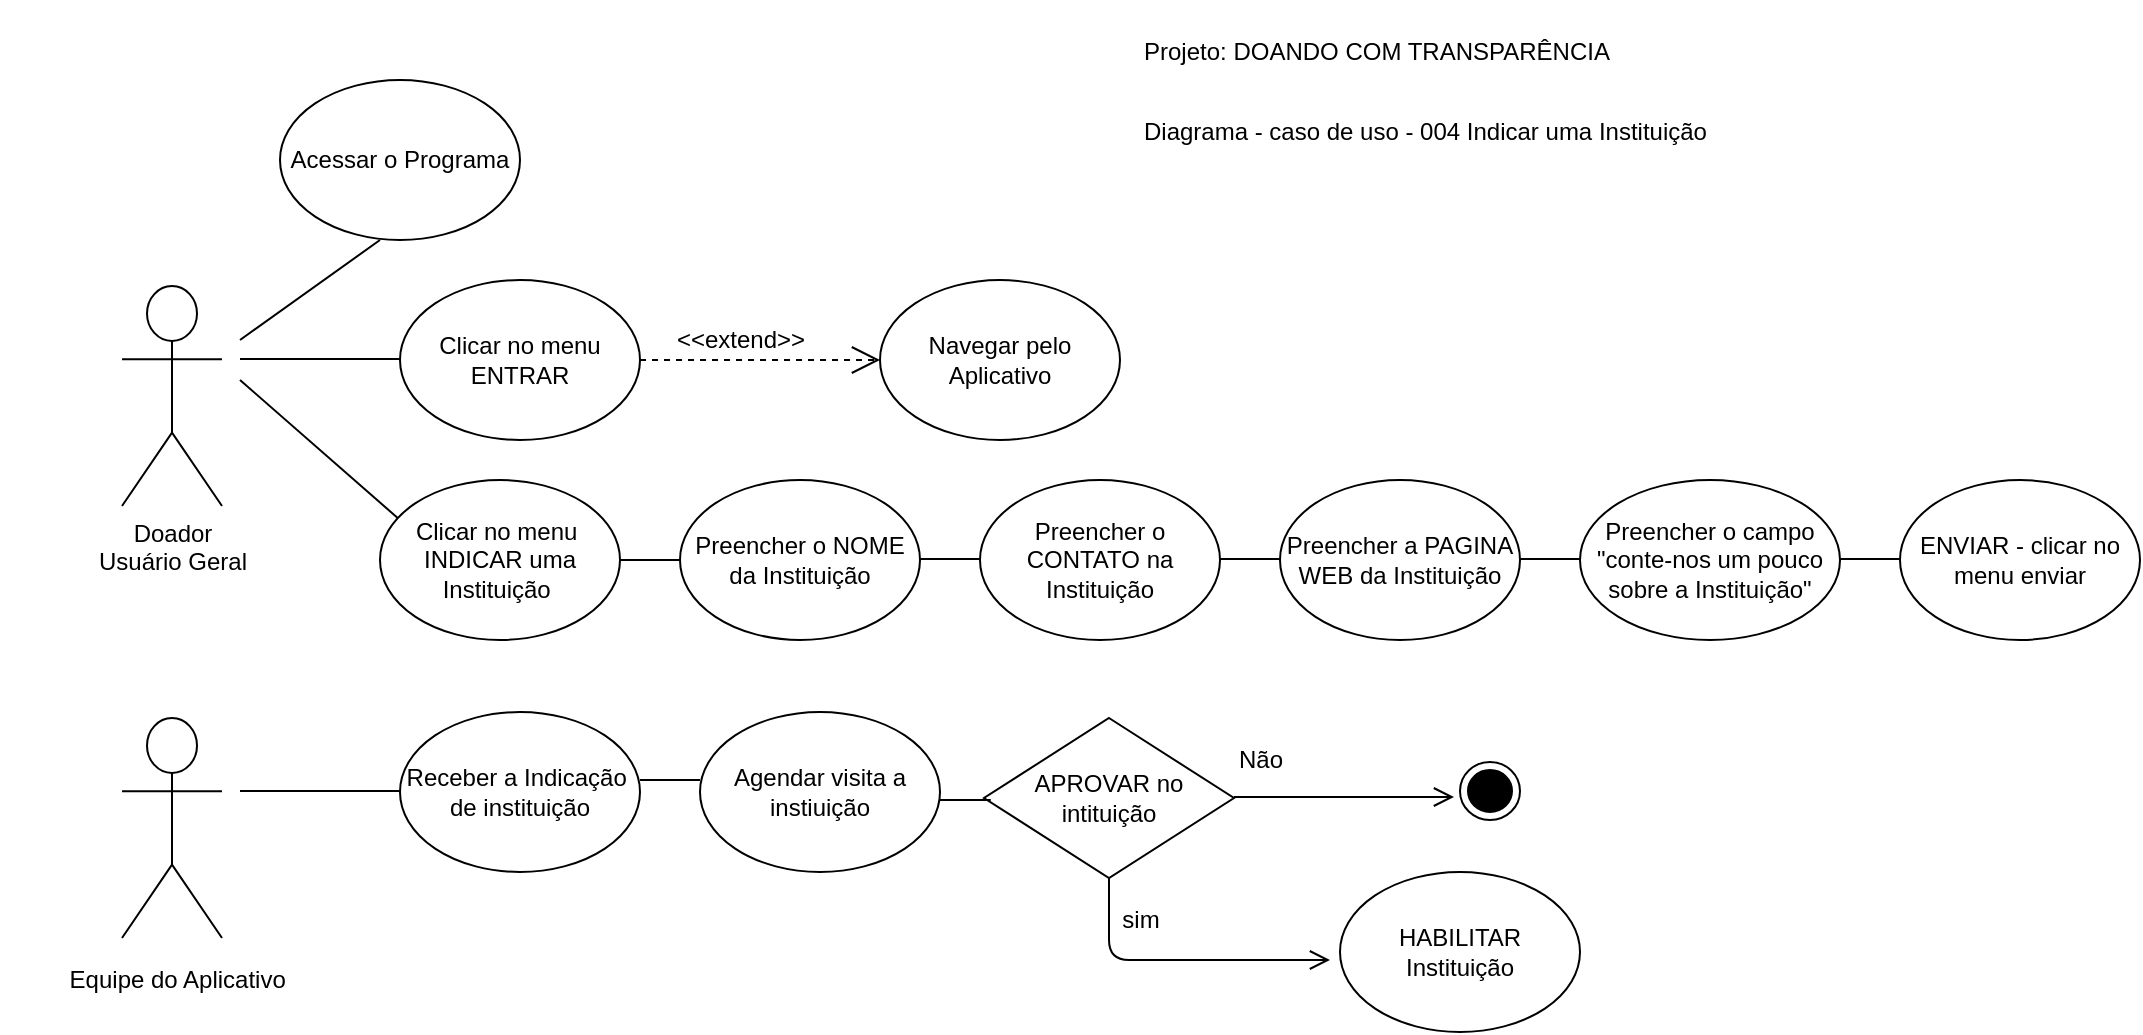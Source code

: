 <mxfile version="15.2.9" type="device"><diagram id="rcUrYAMPiVWcvBEu-AXA" name="Page-1"><mxGraphModel dx="868" dy="425" grid="1" gridSize="10" guides="1" tooltips="1" connect="1" arrows="1" fold="1" page="1" pageScale="1" pageWidth="1169" pageHeight="827" math="0" shadow="0"><root><mxCell id="0"/><mxCell id="1" parent="0"/><mxCell id="gjpt04R4YryXMbEkRxcd-1" value="&lt;font style=&quot;vertical-align: inherit&quot;&gt;&lt;font style=&quot;vertical-align: inherit&quot;&gt;&lt;font style=&quot;vertical-align: inherit&quot;&gt;&lt;font style=&quot;vertical-align: inherit&quot;&gt;Doador &lt;br&gt;Usuário Geral&lt;/font&gt;&lt;/font&gt;&lt;/font&gt;&lt;/font&gt;" style="shape=umlActor;verticalLabelPosition=bottom;verticalAlign=top;html=1;outlineConnect=0;" vertex="1" parent="1"><mxGeometry x="91" y="143" width="50" height="110" as="geometry"/></mxCell><mxCell id="gjpt04R4YryXMbEkRxcd-2" value="&lt;font style=&quot;vertical-align: inherit&quot;&gt;&lt;font style=&quot;vertical-align: inherit&quot;&gt;Navegar pelo Aplicativo&lt;/font&gt;&lt;/font&gt;" style="ellipse;whiteSpace=wrap;html=1;" vertex="1" parent="1"><mxGeometry x="470" y="140" width="120" height="80" as="geometry"/></mxCell><mxCell id="gjpt04R4YryXMbEkRxcd-3" value="" style="endArrow=none;html=1;" edge="1" parent="1"><mxGeometry width="50" height="50" relative="1" as="geometry"><mxPoint x="150" y="190" as="sourcePoint"/><mxPoint x="230" y="260" as="targetPoint"/></mxGeometry></mxCell><mxCell id="gjpt04R4YryXMbEkRxcd-4" value="Acessar o Programa" style="ellipse;whiteSpace=wrap;html=1;" vertex="1" parent="1"><mxGeometry x="170" y="40" width="120" height="80" as="geometry"/></mxCell><mxCell id="gjpt04R4YryXMbEkRxcd-5" value="" style="endArrow=none;html=1;exitX=1;exitY=0.333;exitDx=0;exitDy=0;exitPerimeter=0;" edge="1" parent="1"><mxGeometry width="50" height="50" relative="1" as="geometry"><mxPoint x="150" y="170" as="sourcePoint"/><mxPoint x="220" y="120" as="targetPoint"/><Array as="points"><mxPoint x="220" y="120"/></Array></mxGeometry></mxCell><mxCell id="gjpt04R4YryXMbEkRxcd-6" value="Clicar no menu ENTRAR" style="ellipse;whiteSpace=wrap;html=1;" vertex="1" parent="1"><mxGeometry x="230" y="140" width="120" height="80" as="geometry"/></mxCell><mxCell id="gjpt04R4YryXMbEkRxcd-7" value="" style="endArrow=none;html=1;" edge="1" parent="1"><mxGeometry width="50" height="50" relative="1" as="geometry"><mxPoint x="150" y="179.5" as="sourcePoint"/><mxPoint x="230" y="179.5" as="targetPoint"/></mxGeometry></mxCell><mxCell id="gjpt04R4YryXMbEkRxcd-8" value="&amp;lt;&amp;lt;extend&amp;gt;&amp;gt;" style="text;html=1;align=center;verticalAlign=middle;resizable=0;points=[];autosize=1;strokeColor=none;fillColor=none;" vertex="1" parent="1"><mxGeometry x="360" y="160" width="80" height="20" as="geometry"/></mxCell><mxCell id="gjpt04R4YryXMbEkRxcd-9" value="" style="endArrow=open;endFill=1;endSize=12;html=1;dashed=1;strokeColor=#000000;exitX=1;exitY=0.5;exitDx=0;exitDy=0;" edge="1" parent="1"><mxGeometry width="160" relative="1" as="geometry"><mxPoint x="350" y="180" as="sourcePoint"/><mxPoint x="470" y="180" as="targetPoint"/></mxGeometry></mxCell><mxCell id="gjpt04R4YryXMbEkRxcd-10" value="&lt;p class=&quot;TitleA&quot; align=&quot;left&quot; style=&quot;text-align: left&quot;&gt;&lt;span lang=&quot;PT&quot;&gt;Projeto: &lt;/span&gt;&lt;span class=&quot;ph&quot;&gt;&lt;span lang=&quot;PT&quot;&gt;DOANDO COM TRANSPARÊNCIA&lt;/span&gt;&lt;/span&gt;&lt;/p&gt;" style="text;whiteSpace=wrap;html=1;" vertex="1" parent="1"><mxGeometry x="600" width="260" height="50" as="geometry"/></mxCell><mxCell id="gjpt04R4YryXMbEkRxcd-11" value="&lt;p class=&quot;TitleA&quot; align=&quot;left&quot; style=&quot;text-align: left&quot;&gt;&lt;font style=&quot;vertical-align: inherit&quot;&gt;&lt;font style=&quot;vertical-align: inherit&quot;&gt;&lt;font style=&quot;vertical-align: inherit&quot;&gt;&lt;font style=&quot;vertical-align: inherit&quot;&gt;&lt;font style=&quot;vertical-align: inherit&quot;&gt;&lt;font style=&quot;vertical-align: inherit&quot;&gt;&lt;font style=&quot;vertical-align: inherit&quot;&gt;&lt;font style=&quot;vertical-align: inherit&quot;&gt;Diagrama - caso de uso - 004 Indicar uma Instituição&lt;/font&gt;&lt;/font&gt;&lt;/font&gt;&lt;/font&gt;&lt;/font&gt;&lt;/font&gt;&lt;/font&gt;&lt;/font&gt;&lt;/p&gt;" style="text;whiteSpace=wrap;html=1;" vertex="1" parent="1"><mxGeometry x="600" y="40" width="290" height="50" as="geometry"/></mxCell><mxCell id="gjpt04R4YryXMbEkRxcd-12" value="&lt;font style=&quot;vertical-align: inherit&quot;&gt;&lt;font style=&quot;vertical-align: inherit&quot;&gt;&lt;font style=&quot;vertical-align: inherit&quot;&gt;&lt;font style=&quot;vertical-align: inherit&quot;&gt;Clicar no menu&amp;nbsp; INDICAR uma Instituição&amp;nbsp;&lt;/font&gt;&lt;/font&gt;&lt;br&gt;&lt;/font&gt;&lt;/font&gt;" style="ellipse;whiteSpace=wrap;html=1;" vertex="1" parent="1"><mxGeometry x="220" y="240" width="120" height="80" as="geometry"/></mxCell><mxCell id="gjpt04R4YryXMbEkRxcd-15" value="&lt;font style=&quot;vertical-align: inherit&quot;&gt;&lt;font style=&quot;vertical-align: inherit&quot;&gt;Preencher o NOME da Instituição&lt;br&gt;&lt;/font&gt;&lt;/font&gt;" style="ellipse;whiteSpace=wrap;html=1;" vertex="1" parent="1"><mxGeometry x="370" y="240" width="120" height="80" as="geometry"/></mxCell><mxCell id="gjpt04R4YryXMbEkRxcd-16" value="&lt;font style=&quot;vertical-align: inherit&quot;&gt;&lt;font style=&quot;vertical-align: inherit&quot;&gt;Preencher o CONTATO na Instituição&lt;br&gt;&lt;/font&gt;&lt;/font&gt;" style="ellipse;whiteSpace=wrap;html=1;" vertex="1" parent="1"><mxGeometry x="520" y="240" width="120" height="80" as="geometry"/></mxCell><mxCell id="gjpt04R4YryXMbEkRxcd-17" value="&lt;font style=&quot;vertical-align: inherit&quot;&gt;&lt;font style=&quot;vertical-align: inherit&quot;&gt;Preencher a PAGINA WEB da Instituição&lt;br&gt;&lt;/font&gt;&lt;/font&gt;" style="ellipse;whiteSpace=wrap;html=1;" vertex="1" parent="1"><mxGeometry x="670" y="240" width="120" height="80" as="geometry"/></mxCell><mxCell id="gjpt04R4YryXMbEkRxcd-18" value="&lt;font style=&quot;vertical-align: inherit&quot;&gt;&lt;font style=&quot;vertical-align: inherit&quot;&gt;Preencher o campo&lt;br&gt;&quot;conte-nos um pouco sobre a Instituição&quot;&lt;br&gt;&lt;/font&gt;&lt;/font&gt;" style="ellipse;whiteSpace=wrap;html=1;" vertex="1" parent="1"><mxGeometry x="820" y="240" width="130" height="80" as="geometry"/></mxCell><mxCell id="gjpt04R4YryXMbEkRxcd-19" value="" style="endArrow=none;html=1;" edge="1" parent="1"><mxGeometry width="50" height="50" relative="1" as="geometry"><mxPoint x="340" y="280" as="sourcePoint"/><mxPoint x="370" y="280" as="targetPoint"/></mxGeometry></mxCell><mxCell id="gjpt04R4YryXMbEkRxcd-20" value="" style="endArrow=none;html=1;" edge="1" parent="1"><mxGeometry width="50" height="50" relative="1" as="geometry"><mxPoint x="490" y="279.5" as="sourcePoint"/><mxPoint x="520" y="279.5" as="targetPoint"/><Array as="points"><mxPoint x="490" y="279.5"/><mxPoint x="500" y="279.5"/></Array></mxGeometry></mxCell><mxCell id="gjpt04R4YryXMbEkRxcd-22" value="" style="endArrow=none;html=1;" edge="1" parent="1"><mxGeometry width="50" height="50" relative="1" as="geometry"><mxPoint x="640" y="279.5" as="sourcePoint"/><mxPoint x="670" y="279.5" as="targetPoint"/><Array as="points"><mxPoint x="640" y="279.5"/><mxPoint x="650" y="279.5"/></Array></mxGeometry></mxCell><mxCell id="gjpt04R4YryXMbEkRxcd-25" value="" style="endArrow=none;html=1;" edge="1" parent="1"><mxGeometry width="50" height="50" relative="1" as="geometry"><mxPoint x="790" y="279.5" as="sourcePoint"/><mxPoint x="820" y="279.5" as="targetPoint"/><Array as="points"><mxPoint x="790" y="279.5"/><mxPoint x="800" y="279.5"/></Array></mxGeometry></mxCell><mxCell id="gjpt04R4YryXMbEkRxcd-26" value="" style="shape=umlActor;verticalLabelPosition=bottom;verticalAlign=top;html=1;outlineConnect=0;" vertex="1" parent="1"><mxGeometry x="91" y="359" width="50" height="110" as="geometry"/></mxCell><mxCell id="gjpt04R4YryXMbEkRxcd-32" value="&lt;span style=&quot;white-space: pre&quot;&gt;&#9;&lt;/span&gt;Equipe do Aplicativo" style="text;html=1;align=center;verticalAlign=middle;resizable=0;points=[];autosize=1;strokeColor=none;fillColor=none;" vertex="1" parent="1"><mxGeometry x="30" y="480" width="150" height="20" as="geometry"/></mxCell><mxCell id="gjpt04R4YryXMbEkRxcd-33" value="&lt;font style=&quot;vertical-align: inherit&quot;&gt;&lt;font style=&quot;vertical-align: inherit&quot;&gt;ENVIAR - clicar no menu enviar&lt;br&gt;&lt;/font&gt;&lt;/font&gt;" style="ellipse;whiteSpace=wrap;html=1;" vertex="1" parent="1"><mxGeometry x="980" y="240" width="120" height="80" as="geometry"/></mxCell><mxCell id="gjpt04R4YryXMbEkRxcd-34" value="" style="endArrow=none;html=1;" edge="1" parent="1"><mxGeometry width="50" height="50" relative="1" as="geometry"><mxPoint x="950" y="279.5" as="sourcePoint"/><mxPoint x="980" y="279.5" as="targetPoint"/><Array as="points"><mxPoint x="950" y="279.5"/></Array></mxGeometry></mxCell><mxCell id="gjpt04R4YryXMbEkRxcd-35" value="Receber a Indicação&amp;nbsp; de instituição" style="ellipse;whiteSpace=wrap;html=1;" vertex="1" parent="1"><mxGeometry x="230" y="356" width="120" height="80" as="geometry"/></mxCell><mxCell id="gjpt04R4YryXMbEkRxcd-36" value="" style="endArrow=none;html=1;" edge="1" parent="1"><mxGeometry width="50" height="50" relative="1" as="geometry"><mxPoint x="150" y="395.5" as="sourcePoint"/><mxPoint x="230" y="395.5" as="targetPoint"/></mxGeometry></mxCell><mxCell id="gjpt04R4YryXMbEkRxcd-37" value="&lt;font style=&quot;vertical-align: inherit&quot;&gt;&lt;font style=&quot;vertical-align: inherit&quot;&gt;Agendar visita a instiuição&lt;br&gt;&lt;/font&gt;&lt;/font&gt;" style="ellipse;whiteSpace=wrap;html=1;" vertex="1" parent="1"><mxGeometry x="380" y="356" width="120" height="80" as="geometry"/></mxCell><mxCell id="gjpt04R4YryXMbEkRxcd-39" value="APROVAR no intituição" style="rhombus;whiteSpace=wrap;html=1;fillColor=#FFFFFF;strokeColor=#000000;" vertex="1" parent="1"><mxGeometry x="522" y="359" width="125" height="80" as="geometry"/></mxCell><mxCell id="gjpt04R4YryXMbEkRxcd-41" value="" style="edgeStyle=orthogonalEdgeStyle;html=1;align=left;verticalAlign=top;endArrow=open;endSize=8;strokeColor=#000000;" edge="1" source="gjpt04R4YryXMbEkRxcd-39" parent="1"><mxGeometry x="-1" relative="1" as="geometry"><mxPoint x="695" y="480" as="targetPoint"/><Array as="points"><mxPoint x="585" y="480"/></Array></mxGeometry></mxCell><mxCell id="gjpt04R4YryXMbEkRxcd-44" value="" style="edgeStyle=orthogonalEdgeStyle;html=1;align=left;verticalAlign=top;endArrow=open;endSize=8;strokeColor=#000000;" edge="1" parent="1"><mxGeometry x="-1" relative="1" as="geometry"><mxPoint x="757" y="398.5" as="targetPoint"/><mxPoint x="647" y="398.5" as="sourcePoint"/><Array as="points"><mxPoint x="647" y="398.5"/></Array></mxGeometry></mxCell><mxCell id="gjpt04R4YryXMbEkRxcd-45" value="Não" style="text;html=1;align=center;verticalAlign=middle;resizable=0;points=[];autosize=1;strokeColor=none;fillColor=none;" vertex="1" parent="1"><mxGeometry x="640" y="370" width="40" height="20" as="geometry"/></mxCell><mxCell id="gjpt04R4YryXMbEkRxcd-46" value="" style="ellipse;html=1;shape=endState;fillColor=#000000;strokeColor=#000000;" vertex="1" parent="1"><mxGeometry x="760" y="381" width="30" height="29" as="geometry"/></mxCell><mxCell id="gjpt04R4YryXMbEkRxcd-47" value="sim" style="text;html=1;align=center;verticalAlign=middle;resizable=0;points=[];autosize=1;strokeColor=none;fillColor=none;" vertex="1" parent="1"><mxGeometry x="585" y="450" width="30" height="20" as="geometry"/></mxCell><mxCell id="gjpt04R4YryXMbEkRxcd-48" value="HABILITAR Instituição" style="ellipse;whiteSpace=wrap;html=1;" vertex="1" parent="1"><mxGeometry x="700" y="436" width="120" height="80" as="geometry"/></mxCell><mxCell id="gjpt04R4YryXMbEkRxcd-49" value="" style="endArrow=none;html=1;" edge="1" parent="1"><mxGeometry width="50" height="50" relative="1" as="geometry"><mxPoint x="350" y="390" as="sourcePoint"/><mxPoint x="380" y="390" as="targetPoint"/></mxGeometry></mxCell><mxCell id="gjpt04R4YryXMbEkRxcd-51" value="" style="endArrow=none;html=1;" edge="1" parent="1"><mxGeometry width="50" height="50" relative="1" as="geometry"><mxPoint x="500" y="400" as="sourcePoint"/><mxPoint x="500" y="400" as="targetPoint"/><Array as="points"><mxPoint x="530" y="400"/></Array></mxGeometry></mxCell></root></mxGraphModel></diagram></mxfile>